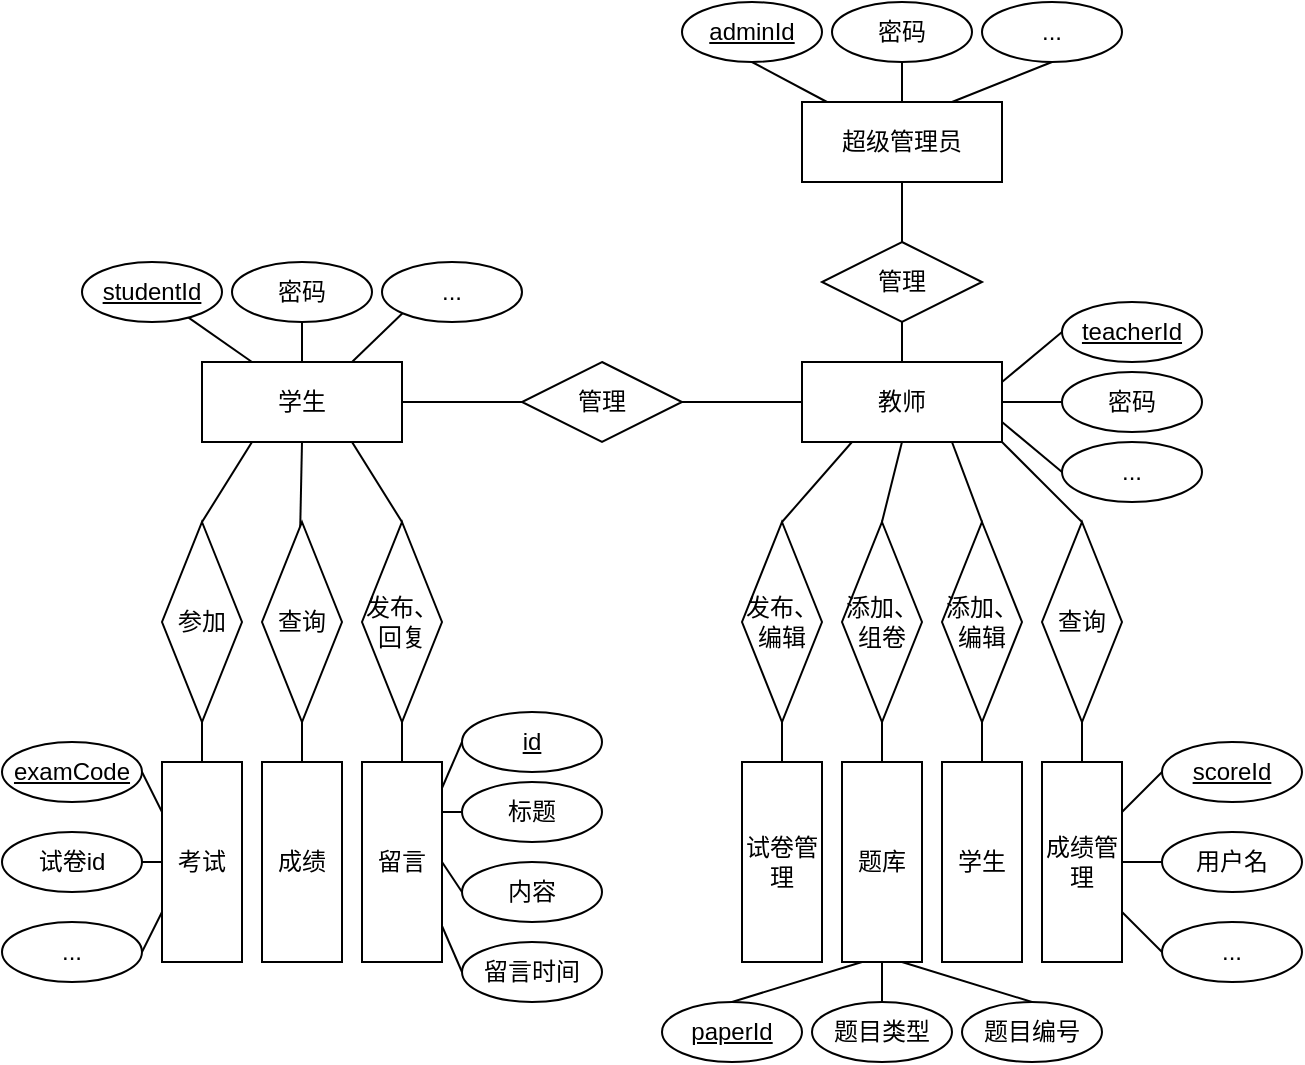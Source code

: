 <mxfile version="14.6.5" type="github">
  <diagram id="R2lEEEUBdFMjLlhIrx00" name="Page-1">
    <mxGraphModel dx="845" dy="638" grid="0" gridSize="10" guides="1" tooltips="1" connect="1" arrows="1" fold="1" page="1" pageScale="1" pageWidth="850" pageHeight="1100" math="0" shadow="0" extFonts="Permanent Marker^https://fonts.googleapis.com/css?family=Permanent+Marker">
      <root>
        <mxCell id="0" />
        <mxCell id="1" parent="0" />
        <mxCell id="UcTttzdPSBQX0fWlKhZi-41" style="edgeStyle=none;rounded=0;orthogonalLoop=1;jettySize=auto;html=1;exitX=0.25;exitY=1;exitDx=0;exitDy=0;entryX=0.5;entryY=0;entryDx=0;entryDy=0;endArrow=none;endFill=0;" edge="1" parent="1" source="UcTttzdPSBQX0fWlKhZi-2" target="UcTttzdPSBQX0fWlKhZi-27">
          <mxGeometry relative="1" as="geometry" />
        </mxCell>
        <mxCell id="UcTttzdPSBQX0fWlKhZi-42" style="edgeStyle=none;rounded=0;orthogonalLoop=1;jettySize=auto;html=1;exitX=0.5;exitY=1;exitDx=0;exitDy=0;entryX=0.475;entryY=0.08;entryDx=0;entryDy=0;entryPerimeter=0;endArrow=none;endFill=0;" edge="1" parent="1" source="UcTttzdPSBQX0fWlKhZi-2" target="UcTttzdPSBQX0fWlKhZi-28">
          <mxGeometry relative="1" as="geometry" />
        </mxCell>
        <mxCell id="UcTttzdPSBQX0fWlKhZi-43" style="edgeStyle=none;rounded=0;orthogonalLoop=1;jettySize=auto;html=1;exitX=0.75;exitY=1;exitDx=0;exitDy=0;entryX=0.5;entryY=0;entryDx=0;entryDy=0;endArrow=none;endFill=0;" edge="1" parent="1" source="UcTttzdPSBQX0fWlKhZi-2" target="UcTttzdPSBQX0fWlKhZi-29">
          <mxGeometry relative="1" as="geometry" />
        </mxCell>
        <mxCell id="UcTttzdPSBQX0fWlKhZi-48" style="edgeStyle=none;rounded=0;orthogonalLoop=1;jettySize=auto;html=1;exitX=0.25;exitY=0;exitDx=0;exitDy=0;endArrow=none;endFill=0;" edge="1" parent="1" source="UcTttzdPSBQX0fWlKhZi-2" target="UcTttzdPSBQX0fWlKhZi-5">
          <mxGeometry relative="1" as="geometry" />
        </mxCell>
        <mxCell id="UcTttzdPSBQX0fWlKhZi-49" style="edgeStyle=none;rounded=0;orthogonalLoop=1;jettySize=auto;html=1;exitX=0.5;exitY=0;exitDx=0;exitDy=0;entryX=0.5;entryY=1;entryDx=0;entryDy=0;endArrow=none;endFill=0;" edge="1" parent="1" source="UcTttzdPSBQX0fWlKhZi-2" target="UcTttzdPSBQX0fWlKhZi-7">
          <mxGeometry relative="1" as="geometry" />
        </mxCell>
        <mxCell id="UcTttzdPSBQX0fWlKhZi-50" style="edgeStyle=none;rounded=0;orthogonalLoop=1;jettySize=auto;html=1;exitX=0.75;exitY=0;exitDx=0;exitDy=0;entryX=0;entryY=1;entryDx=0;entryDy=0;endArrow=none;endFill=0;" edge="1" parent="1" source="UcTttzdPSBQX0fWlKhZi-2" target="UcTttzdPSBQX0fWlKhZi-47">
          <mxGeometry relative="1" as="geometry" />
        </mxCell>
        <mxCell id="UcTttzdPSBQX0fWlKhZi-2" value="学生" style="whiteSpace=wrap;html=1;align=center;" vertex="1" parent="1">
          <mxGeometry x="120" y="240" width="100" height="40" as="geometry" />
        </mxCell>
        <mxCell id="UcTttzdPSBQX0fWlKhZi-3" value="超级管理员" style="whiteSpace=wrap;html=1;align=center;" vertex="1" parent="1">
          <mxGeometry x="420" y="110" width="100" height="40" as="geometry" />
        </mxCell>
        <mxCell id="UcTttzdPSBQX0fWlKhZi-4" value="考试" style="whiteSpace=wrap;html=1;align=center;horizontal=1;" vertex="1" parent="1">
          <mxGeometry x="100" y="440" width="40" height="100" as="geometry" />
        </mxCell>
        <mxCell id="UcTttzdPSBQX0fWlKhZi-5" value="studentId" style="ellipse;whiteSpace=wrap;html=1;align=center;fontStyle=4;" vertex="1" parent="1">
          <mxGeometry x="60" y="190" width="70" height="30" as="geometry" />
        </mxCell>
        <mxCell id="UcTttzdPSBQX0fWlKhZi-7" value="密码" style="ellipse;whiteSpace=wrap;html=1;align=center;" vertex="1" parent="1">
          <mxGeometry x="135" y="190" width="70" height="30" as="geometry" />
        </mxCell>
        <mxCell id="UcTttzdPSBQX0fWlKhZi-32" style="edgeStyle=none;rounded=0;orthogonalLoop=1;jettySize=auto;html=1;exitX=0.25;exitY=1;exitDx=0;exitDy=0;entryX=0.5;entryY=0;entryDx=0;entryDy=0;endArrow=none;endFill=0;" edge="1" parent="1" source="UcTttzdPSBQX0fWlKhZi-8" target="UcTttzdPSBQX0fWlKhZi-24">
          <mxGeometry relative="1" as="geometry" />
        </mxCell>
        <mxCell id="UcTttzdPSBQX0fWlKhZi-34" style="edgeStyle=none;rounded=0;orthogonalLoop=1;jettySize=auto;html=1;exitX=0.5;exitY=1;exitDx=0;exitDy=0;entryX=0.5;entryY=0;entryDx=0;entryDy=0;endArrow=none;endFill=0;" edge="1" parent="1" source="UcTttzdPSBQX0fWlKhZi-8" target="UcTttzdPSBQX0fWlKhZi-23">
          <mxGeometry relative="1" as="geometry" />
        </mxCell>
        <mxCell id="UcTttzdPSBQX0fWlKhZi-35" style="edgeStyle=none;rounded=0;orthogonalLoop=1;jettySize=auto;html=1;exitX=0.75;exitY=1;exitDx=0;exitDy=0;entryX=0.5;entryY=0;entryDx=0;entryDy=0;endArrow=none;endFill=0;" edge="1" parent="1" source="UcTttzdPSBQX0fWlKhZi-8" target="UcTttzdPSBQX0fWlKhZi-25">
          <mxGeometry relative="1" as="geometry" />
        </mxCell>
        <mxCell id="UcTttzdPSBQX0fWlKhZi-36" style="edgeStyle=none;rounded=0;orthogonalLoop=1;jettySize=auto;html=1;exitX=1;exitY=1;exitDx=0;exitDy=0;entryX=0.5;entryY=0;entryDx=0;entryDy=0;endArrow=none;endFill=0;" edge="1" parent="1" source="UcTttzdPSBQX0fWlKhZi-8" target="UcTttzdPSBQX0fWlKhZi-26">
          <mxGeometry relative="1" as="geometry" />
        </mxCell>
        <mxCell id="UcTttzdPSBQX0fWlKhZi-8" value="教师" style="whiteSpace=wrap;html=1;align=center;" vertex="1" parent="1">
          <mxGeometry x="420" y="240" width="100" height="40" as="geometry" />
        </mxCell>
        <mxCell id="UcTttzdPSBQX0fWlKhZi-9" value="管理" style="shape=rhombus;perimeter=rhombusPerimeter;whiteSpace=wrap;html=1;align=center;" vertex="1" parent="1">
          <mxGeometry x="430" y="180" width="80" height="40" as="geometry" />
        </mxCell>
        <mxCell id="UcTttzdPSBQX0fWlKhZi-10" value="管理" style="shape=rhombus;perimeter=rhombusPerimeter;whiteSpace=wrap;html=1;align=center;" vertex="1" parent="1">
          <mxGeometry x="280" y="240" width="80" height="40" as="geometry" />
        </mxCell>
        <mxCell id="UcTttzdPSBQX0fWlKhZi-11" value="" style="endArrow=none;html=1;rounded=0;exitX=0.5;exitY=1;exitDx=0;exitDy=0;entryX=0.5;entryY=0;entryDx=0;entryDy=0;" edge="1" parent="1" source="UcTttzdPSBQX0fWlKhZi-3" target="UcTttzdPSBQX0fWlKhZi-9">
          <mxGeometry relative="1" as="geometry">
            <mxPoint x="210" y="360" as="sourcePoint" />
            <mxPoint x="370" y="360" as="targetPoint" />
          </mxGeometry>
        </mxCell>
        <mxCell id="UcTttzdPSBQX0fWlKhZi-12" value="" style="endArrow=none;html=1;rounded=0;entryX=0.5;entryY=0;entryDx=0;entryDy=0;" edge="1" parent="1" target="UcTttzdPSBQX0fWlKhZi-8">
          <mxGeometry relative="1" as="geometry">
            <mxPoint x="470" y="220" as="sourcePoint" />
            <mxPoint x="630" y="220" as="targetPoint" />
          </mxGeometry>
        </mxCell>
        <mxCell id="UcTttzdPSBQX0fWlKhZi-13" value="" style="endArrow=none;html=1;rounded=0;exitX=1;exitY=0.5;exitDx=0;exitDy=0;entryX=0;entryY=0.5;entryDx=0;entryDy=0;" edge="1" parent="1" source="UcTttzdPSBQX0fWlKhZi-2" target="UcTttzdPSBQX0fWlKhZi-10">
          <mxGeometry relative="1" as="geometry">
            <mxPoint x="250" y="270" as="sourcePoint" />
            <mxPoint x="250" y="280" as="targetPoint" />
          </mxGeometry>
        </mxCell>
        <mxCell id="UcTttzdPSBQX0fWlKhZi-14" value="" style="endArrow=none;html=1;rounded=0;exitX=1;exitY=0.5;exitDx=0;exitDy=0;entryX=0;entryY=0.5;entryDx=0;entryDy=0;" edge="1" parent="1" source="UcTttzdPSBQX0fWlKhZi-10" target="UcTttzdPSBQX0fWlKhZi-8">
          <mxGeometry relative="1" as="geometry">
            <mxPoint x="350" y="340" as="sourcePoint" />
            <mxPoint x="510" y="340" as="targetPoint" />
          </mxGeometry>
        </mxCell>
        <mxCell id="UcTttzdPSBQX0fWlKhZi-15" value="成绩" style="whiteSpace=wrap;html=1;align=center;" vertex="1" parent="1">
          <mxGeometry x="150" y="440" width="40" height="100" as="geometry" />
        </mxCell>
        <mxCell id="UcTttzdPSBQX0fWlKhZi-17" value="题库" style="whiteSpace=wrap;html=1;align=center;" vertex="1" parent="1">
          <mxGeometry x="440" y="440" width="40" height="100" as="geometry" />
        </mxCell>
        <mxCell id="UcTttzdPSBQX0fWlKhZi-18" value="学生" style="whiteSpace=wrap;html=1;align=center;" vertex="1" parent="1">
          <mxGeometry x="490" y="440" width="40" height="100" as="geometry" />
        </mxCell>
        <mxCell id="UcTttzdPSBQX0fWlKhZi-19" value="试卷管理" style="whiteSpace=wrap;html=1;align=center;" vertex="1" parent="1">
          <mxGeometry x="390" y="440" width="40" height="100" as="geometry" />
        </mxCell>
        <mxCell id="UcTttzdPSBQX0fWlKhZi-20" value="留言" style="whiteSpace=wrap;html=1;align=center;" vertex="1" parent="1">
          <mxGeometry x="200" y="440" width="40" height="100" as="geometry" />
        </mxCell>
        <mxCell id="UcTttzdPSBQX0fWlKhZi-21" value="成绩管理" style="whiteSpace=wrap;html=1;align=center;" vertex="1" parent="1">
          <mxGeometry x="540" y="440" width="40" height="100" as="geometry" />
        </mxCell>
        <mxCell id="UcTttzdPSBQX0fWlKhZi-38" style="edgeStyle=none;rounded=0;orthogonalLoop=1;jettySize=auto;html=1;exitX=0.5;exitY=1;exitDx=0;exitDy=0;entryX=0.5;entryY=0;entryDx=0;entryDy=0;endArrow=none;endFill=0;" edge="1" parent="1" source="UcTttzdPSBQX0fWlKhZi-23" target="UcTttzdPSBQX0fWlKhZi-17">
          <mxGeometry relative="1" as="geometry" />
        </mxCell>
        <mxCell id="UcTttzdPSBQX0fWlKhZi-23" value="添加、组卷" style="shape=rhombus;perimeter=rhombusPerimeter;whiteSpace=wrap;html=1;align=center;" vertex="1" parent="1">
          <mxGeometry x="440" y="320" width="40" height="100" as="geometry" />
        </mxCell>
        <mxCell id="UcTttzdPSBQX0fWlKhZi-37" style="edgeStyle=none;rounded=0;orthogonalLoop=1;jettySize=auto;html=1;exitX=0.5;exitY=1;exitDx=0;exitDy=0;entryX=0.5;entryY=0;entryDx=0;entryDy=0;endArrow=none;endFill=0;" edge="1" parent="1" source="UcTttzdPSBQX0fWlKhZi-24" target="UcTttzdPSBQX0fWlKhZi-19">
          <mxGeometry relative="1" as="geometry" />
        </mxCell>
        <mxCell id="UcTttzdPSBQX0fWlKhZi-24" value="发布、编辑" style="shape=rhombus;perimeter=rhombusPerimeter;whiteSpace=wrap;html=1;align=center;" vertex="1" parent="1">
          <mxGeometry x="390" y="320" width="40" height="100" as="geometry" />
        </mxCell>
        <mxCell id="UcTttzdPSBQX0fWlKhZi-39" style="edgeStyle=none;rounded=0;orthogonalLoop=1;jettySize=auto;html=1;exitX=0.5;exitY=1;exitDx=0;exitDy=0;entryX=0.5;entryY=0;entryDx=0;entryDy=0;endArrow=none;endFill=0;" edge="1" parent="1" source="UcTttzdPSBQX0fWlKhZi-25" target="UcTttzdPSBQX0fWlKhZi-18">
          <mxGeometry relative="1" as="geometry" />
        </mxCell>
        <mxCell id="UcTttzdPSBQX0fWlKhZi-25" value="添加、编辑" style="shape=rhombus;perimeter=rhombusPerimeter;whiteSpace=wrap;html=1;align=center;" vertex="1" parent="1">
          <mxGeometry x="490" y="320" width="40" height="100" as="geometry" />
        </mxCell>
        <mxCell id="UcTttzdPSBQX0fWlKhZi-40" style="edgeStyle=none;rounded=0;orthogonalLoop=1;jettySize=auto;html=1;exitX=0.5;exitY=1;exitDx=0;exitDy=0;entryX=0.5;entryY=0;entryDx=0;entryDy=0;endArrow=none;endFill=0;" edge="1" parent="1" source="UcTttzdPSBQX0fWlKhZi-26" target="UcTttzdPSBQX0fWlKhZi-21">
          <mxGeometry relative="1" as="geometry" />
        </mxCell>
        <mxCell id="UcTttzdPSBQX0fWlKhZi-26" value="查询" style="shape=rhombus;perimeter=rhombusPerimeter;whiteSpace=wrap;html=1;align=center;" vertex="1" parent="1">
          <mxGeometry x="540" y="320" width="40" height="100" as="geometry" />
        </mxCell>
        <mxCell id="UcTttzdPSBQX0fWlKhZi-44" style="edgeStyle=none;rounded=0;orthogonalLoop=1;jettySize=auto;html=1;exitX=0.5;exitY=1;exitDx=0;exitDy=0;entryX=0.5;entryY=0;entryDx=0;entryDy=0;endArrow=none;endFill=0;" edge="1" parent="1" source="UcTttzdPSBQX0fWlKhZi-27" target="UcTttzdPSBQX0fWlKhZi-4">
          <mxGeometry relative="1" as="geometry" />
        </mxCell>
        <mxCell id="UcTttzdPSBQX0fWlKhZi-27" value="参加" style="shape=rhombus;perimeter=rhombusPerimeter;whiteSpace=wrap;html=1;align=center;" vertex="1" parent="1">
          <mxGeometry x="100" y="320" width="40" height="100" as="geometry" />
        </mxCell>
        <mxCell id="UcTttzdPSBQX0fWlKhZi-45" style="edgeStyle=none;rounded=0;orthogonalLoop=1;jettySize=auto;html=1;exitX=0.5;exitY=1;exitDx=0;exitDy=0;entryX=0.5;entryY=0;entryDx=0;entryDy=0;endArrow=none;endFill=0;" edge="1" parent="1" source="UcTttzdPSBQX0fWlKhZi-28" target="UcTttzdPSBQX0fWlKhZi-15">
          <mxGeometry relative="1" as="geometry" />
        </mxCell>
        <mxCell id="UcTttzdPSBQX0fWlKhZi-28" value="查询" style="shape=rhombus;perimeter=rhombusPerimeter;whiteSpace=wrap;html=1;align=center;" vertex="1" parent="1">
          <mxGeometry x="150" y="320" width="40" height="100" as="geometry" />
        </mxCell>
        <mxCell id="UcTttzdPSBQX0fWlKhZi-46" style="edgeStyle=none;rounded=0;orthogonalLoop=1;jettySize=auto;html=1;exitX=0.5;exitY=1;exitDx=0;exitDy=0;entryX=0.5;entryY=0;entryDx=0;entryDy=0;endArrow=none;endFill=0;" edge="1" parent="1" source="UcTttzdPSBQX0fWlKhZi-29" target="UcTttzdPSBQX0fWlKhZi-20">
          <mxGeometry relative="1" as="geometry" />
        </mxCell>
        <mxCell id="UcTttzdPSBQX0fWlKhZi-29" value="发布、回复" style="shape=rhombus;perimeter=rhombusPerimeter;whiteSpace=wrap;html=1;align=center;" vertex="1" parent="1">
          <mxGeometry x="200" y="320" width="40" height="100" as="geometry" />
        </mxCell>
        <mxCell id="UcTttzdPSBQX0fWlKhZi-47" value="..." style="ellipse;whiteSpace=wrap;html=1;align=center;" vertex="1" parent="1">
          <mxGeometry x="210" y="190" width="70" height="30" as="geometry" />
        </mxCell>
        <mxCell id="UcTttzdPSBQX0fWlKhZi-55" style="edgeStyle=none;rounded=0;orthogonalLoop=1;jettySize=auto;html=1;exitX=0.5;exitY=1;exitDx=0;exitDy=0;endArrow=none;endFill=0;" edge="1" parent="1" source="UcTttzdPSBQX0fWlKhZi-51" target="UcTttzdPSBQX0fWlKhZi-3">
          <mxGeometry relative="1" as="geometry" />
        </mxCell>
        <mxCell id="UcTttzdPSBQX0fWlKhZi-51" value="adminId" style="ellipse;whiteSpace=wrap;html=1;align=center;fontStyle=4;" vertex="1" parent="1">
          <mxGeometry x="360" y="60" width="70" height="30" as="geometry" />
        </mxCell>
        <mxCell id="UcTttzdPSBQX0fWlKhZi-56" style="edgeStyle=none;rounded=0;orthogonalLoop=1;jettySize=auto;html=1;exitX=0.5;exitY=1;exitDx=0;exitDy=0;entryX=0.5;entryY=0;entryDx=0;entryDy=0;endArrow=none;endFill=0;" edge="1" parent="1" source="UcTttzdPSBQX0fWlKhZi-53" target="UcTttzdPSBQX0fWlKhZi-3">
          <mxGeometry relative="1" as="geometry" />
        </mxCell>
        <mxCell id="UcTttzdPSBQX0fWlKhZi-53" value="密码" style="ellipse;whiteSpace=wrap;html=1;align=center;" vertex="1" parent="1">
          <mxGeometry x="435" y="60" width="70" height="30" as="geometry" />
        </mxCell>
        <mxCell id="UcTttzdPSBQX0fWlKhZi-57" style="edgeStyle=none;rounded=0;orthogonalLoop=1;jettySize=auto;html=1;exitX=0.5;exitY=1;exitDx=0;exitDy=0;entryX=0.75;entryY=0;entryDx=0;entryDy=0;endArrow=none;endFill=0;" edge="1" parent="1" source="UcTttzdPSBQX0fWlKhZi-54" target="UcTttzdPSBQX0fWlKhZi-3">
          <mxGeometry relative="1" as="geometry" />
        </mxCell>
        <mxCell id="UcTttzdPSBQX0fWlKhZi-54" value="..." style="ellipse;whiteSpace=wrap;html=1;align=center;" vertex="1" parent="1">
          <mxGeometry x="510" y="60" width="70" height="30" as="geometry" />
        </mxCell>
        <mxCell id="UcTttzdPSBQX0fWlKhZi-61" style="edgeStyle=none;rounded=0;orthogonalLoop=1;jettySize=auto;html=1;exitX=0;exitY=0.5;exitDx=0;exitDy=0;entryX=1;entryY=0.25;entryDx=0;entryDy=0;endArrow=none;endFill=0;" edge="1" parent="1" source="UcTttzdPSBQX0fWlKhZi-58" target="UcTttzdPSBQX0fWlKhZi-8">
          <mxGeometry relative="1" as="geometry" />
        </mxCell>
        <mxCell id="UcTttzdPSBQX0fWlKhZi-58" value="teacherId" style="ellipse;whiteSpace=wrap;html=1;align=center;fontStyle=4;" vertex="1" parent="1">
          <mxGeometry x="550" y="210" width="70" height="30" as="geometry" />
        </mxCell>
        <mxCell id="UcTttzdPSBQX0fWlKhZi-62" style="edgeStyle=none;rounded=0;orthogonalLoop=1;jettySize=auto;html=1;exitX=0;exitY=0.5;exitDx=0;exitDy=0;entryX=1;entryY=0.5;entryDx=0;entryDy=0;endArrow=none;endFill=0;" edge="1" parent="1" source="UcTttzdPSBQX0fWlKhZi-59" target="UcTttzdPSBQX0fWlKhZi-8">
          <mxGeometry relative="1" as="geometry" />
        </mxCell>
        <mxCell id="UcTttzdPSBQX0fWlKhZi-59" value="密码" style="ellipse;whiteSpace=wrap;html=1;align=center;" vertex="1" parent="1">
          <mxGeometry x="550" y="245" width="70" height="30" as="geometry" />
        </mxCell>
        <mxCell id="UcTttzdPSBQX0fWlKhZi-63" style="edgeStyle=none;rounded=0;orthogonalLoop=1;jettySize=auto;html=1;exitX=0;exitY=0.5;exitDx=0;exitDy=0;entryX=1;entryY=0.75;entryDx=0;entryDy=0;endArrow=none;endFill=0;" edge="1" parent="1" source="UcTttzdPSBQX0fWlKhZi-60" target="UcTttzdPSBQX0fWlKhZi-8">
          <mxGeometry relative="1" as="geometry" />
        </mxCell>
        <mxCell id="UcTttzdPSBQX0fWlKhZi-60" value="..." style="ellipse;whiteSpace=wrap;html=1;align=center;" vertex="1" parent="1">
          <mxGeometry x="550" y="280" width="70" height="30" as="geometry" />
        </mxCell>
        <mxCell id="UcTttzdPSBQX0fWlKhZi-66" style="edgeStyle=none;rounded=0;orthogonalLoop=1;jettySize=auto;html=1;exitX=1;exitY=0.5;exitDx=0;exitDy=0;entryX=0;entryY=0.25;entryDx=0;entryDy=0;endArrow=none;endFill=0;" edge="1" parent="1" source="UcTttzdPSBQX0fWlKhZi-64" target="UcTttzdPSBQX0fWlKhZi-4">
          <mxGeometry relative="1" as="geometry" />
        </mxCell>
        <mxCell id="UcTttzdPSBQX0fWlKhZi-64" value="examCode" style="ellipse;whiteSpace=wrap;html=1;align=center;fontStyle=4;" vertex="1" parent="1">
          <mxGeometry x="20" y="430" width="70" height="30" as="geometry" />
        </mxCell>
        <mxCell id="UcTttzdPSBQX0fWlKhZi-67" style="edgeStyle=none;rounded=0;orthogonalLoop=1;jettySize=auto;html=1;exitX=1;exitY=0.5;exitDx=0;exitDy=0;entryX=0;entryY=0.5;entryDx=0;entryDy=0;endArrow=none;endFill=0;" edge="1" parent="1" source="UcTttzdPSBQX0fWlKhZi-65" target="UcTttzdPSBQX0fWlKhZi-4">
          <mxGeometry relative="1" as="geometry" />
        </mxCell>
        <mxCell id="UcTttzdPSBQX0fWlKhZi-65" value="试卷id" style="ellipse;whiteSpace=wrap;html=1;align=center;" vertex="1" parent="1">
          <mxGeometry x="20" y="475" width="70" height="30" as="geometry" />
        </mxCell>
        <mxCell id="UcTttzdPSBQX0fWlKhZi-69" style="edgeStyle=none;rounded=0;orthogonalLoop=1;jettySize=auto;html=1;exitX=1;exitY=0.5;exitDx=0;exitDy=0;entryX=0;entryY=0.75;entryDx=0;entryDy=0;endArrow=none;endFill=0;" edge="1" parent="1" source="UcTttzdPSBQX0fWlKhZi-68" target="UcTttzdPSBQX0fWlKhZi-4">
          <mxGeometry relative="1" as="geometry" />
        </mxCell>
        <mxCell id="UcTttzdPSBQX0fWlKhZi-68" value="..." style="ellipse;whiteSpace=wrap;html=1;align=center;" vertex="1" parent="1">
          <mxGeometry x="20" y="520" width="70" height="30" as="geometry" />
        </mxCell>
        <mxCell id="UcTttzdPSBQX0fWlKhZi-86" style="edgeStyle=none;rounded=0;orthogonalLoop=1;jettySize=auto;html=1;exitX=0;exitY=0.5;exitDx=0;exitDy=0;entryX=1;entryY=0.25;entryDx=0;entryDy=0;endArrow=none;endFill=0;" edge="1" parent="1" source="UcTttzdPSBQX0fWlKhZi-70" target="UcTttzdPSBQX0fWlKhZi-21">
          <mxGeometry relative="1" as="geometry" />
        </mxCell>
        <mxCell id="UcTttzdPSBQX0fWlKhZi-70" value="scoreId" style="ellipse;whiteSpace=wrap;html=1;align=center;fontStyle=4;" vertex="1" parent="1">
          <mxGeometry x="600" y="430" width="70" height="30" as="geometry" />
        </mxCell>
        <mxCell id="UcTttzdPSBQX0fWlKhZi-87" style="edgeStyle=none;rounded=0;orthogonalLoop=1;jettySize=auto;html=1;exitX=0;exitY=0.5;exitDx=0;exitDy=0;entryX=1;entryY=0.5;entryDx=0;entryDy=0;endArrow=none;endFill=0;" edge="1" parent="1" source="UcTttzdPSBQX0fWlKhZi-73" target="UcTttzdPSBQX0fWlKhZi-21">
          <mxGeometry relative="1" as="geometry" />
        </mxCell>
        <mxCell id="UcTttzdPSBQX0fWlKhZi-73" value="用户名" style="ellipse;whiteSpace=wrap;html=1;align=center;" vertex="1" parent="1">
          <mxGeometry x="600" y="475" width="70" height="30" as="geometry" />
        </mxCell>
        <mxCell id="UcTttzdPSBQX0fWlKhZi-74" style="edgeStyle=none;rounded=0;orthogonalLoop=1;jettySize=auto;html=1;exitX=0.5;exitY=1;exitDx=0;exitDy=0;endArrow=none;endFill=0;" edge="1" parent="1" source="UcTttzdPSBQX0fWlKhZi-70" target="UcTttzdPSBQX0fWlKhZi-70">
          <mxGeometry relative="1" as="geometry" />
        </mxCell>
        <mxCell id="UcTttzdPSBQX0fWlKhZi-81" style="edgeStyle=none;rounded=0;orthogonalLoop=1;jettySize=auto;html=1;exitX=0;exitY=0.5;exitDx=0;exitDy=0;entryX=1;entryY=0.13;entryDx=0;entryDy=0;entryPerimeter=0;endArrow=none;endFill=0;" edge="1" parent="1" source="UcTttzdPSBQX0fWlKhZi-77" target="UcTttzdPSBQX0fWlKhZi-20">
          <mxGeometry relative="1" as="geometry" />
        </mxCell>
        <mxCell id="UcTttzdPSBQX0fWlKhZi-77" value="id" style="ellipse;whiteSpace=wrap;html=1;align=center;fontStyle=4;" vertex="1" parent="1">
          <mxGeometry x="250" y="415" width="70" height="30" as="geometry" />
        </mxCell>
        <mxCell id="UcTttzdPSBQX0fWlKhZi-82" style="edgeStyle=none;rounded=0;orthogonalLoop=1;jettySize=auto;html=1;exitX=0;exitY=0.5;exitDx=0;exitDy=0;entryX=1;entryY=0.25;entryDx=0;entryDy=0;endArrow=none;endFill=0;" edge="1" parent="1" source="UcTttzdPSBQX0fWlKhZi-78" target="UcTttzdPSBQX0fWlKhZi-20">
          <mxGeometry relative="1" as="geometry" />
        </mxCell>
        <mxCell id="UcTttzdPSBQX0fWlKhZi-78" value="标题" style="ellipse;whiteSpace=wrap;html=1;align=center;" vertex="1" parent="1">
          <mxGeometry x="250" y="450" width="70" height="30" as="geometry" />
        </mxCell>
        <mxCell id="UcTttzdPSBQX0fWlKhZi-83" style="edgeStyle=none;rounded=0;orthogonalLoop=1;jettySize=auto;html=1;exitX=0;exitY=0.5;exitDx=0;exitDy=0;entryX=1;entryY=0.5;entryDx=0;entryDy=0;endArrow=none;endFill=0;" edge="1" parent="1" source="UcTttzdPSBQX0fWlKhZi-79" target="UcTttzdPSBQX0fWlKhZi-20">
          <mxGeometry relative="1" as="geometry" />
        </mxCell>
        <mxCell id="UcTttzdPSBQX0fWlKhZi-79" value="内容" style="ellipse;whiteSpace=wrap;html=1;align=center;" vertex="1" parent="1">
          <mxGeometry x="250" y="490" width="70" height="30" as="geometry" />
        </mxCell>
        <mxCell id="UcTttzdPSBQX0fWlKhZi-84" style="edgeStyle=none;rounded=0;orthogonalLoop=1;jettySize=auto;html=1;exitX=0;exitY=0.5;exitDx=0;exitDy=0;entryX=1;entryY=0.82;entryDx=0;entryDy=0;entryPerimeter=0;endArrow=none;endFill=0;" edge="1" parent="1" source="UcTttzdPSBQX0fWlKhZi-80" target="UcTttzdPSBQX0fWlKhZi-20">
          <mxGeometry relative="1" as="geometry" />
        </mxCell>
        <mxCell id="UcTttzdPSBQX0fWlKhZi-80" value="留言时间" style="ellipse;whiteSpace=wrap;html=1;align=center;" vertex="1" parent="1">
          <mxGeometry x="250" y="530" width="70" height="30" as="geometry" />
        </mxCell>
        <mxCell id="UcTttzdPSBQX0fWlKhZi-89" style="edgeStyle=none;rounded=0;orthogonalLoop=1;jettySize=auto;html=1;exitX=0;exitY=0.5;exitDx=0;exitDy=0;entryX=1;entryY=0.75;entryDx=0;entryDy=0;endArrow=none;endFill=0;" edge="1" parent="1" source="UcTttzdPSBQX0fWlKhZi-88" target="UcTttzdPSBQX0fWlKhZi-21">
          <mxGeometry relative="1" as="geometry" />
        </mxCell>
        <mxCell id="UcTttzdPSBQX0fWlKhZi-88" value="..." style="ellipse;whiteSpace=wrap;html=1;align=center;" vertex="1" parent="1">
          <mxGeometry x="600" y="520" width="70" height="30" as="geometry" />
        </mxCell>
        <mxCell id="UcTttzdPSBQX0fWlKhZi-94" style="edgeStyle=none;rounded=0;orthogonalLoop=1;jettySize=auto;html=1;exitX=0.5;exitY=0;exitDx=0;exitDy=0;entryX=0.25;entryY=1;entryDx=0;entryDy=0;endArrow=none;endFill=0;" edge="1" parent="1" source="UcTttzdPSBQX0fWlKhZi-91" target="UcTttzdPSBQX0fWlKhZi-17">
          <mxGeometry relative="1" as="geometry" />
        </mxCell>
        <mxCell id="UcTttzdPSBQX0fWlKhZi-91" value="paperId" style="ellipse;whiteSpace=wrap;html=1;align=center;fontStyle=4;" vertex="1" parent="1">
          <mxGeometry x="350" y="560" width="70" height="30" as="geometry" />
        </mxCell>
        <mxCell id="UcTttzdPSBQX0fWlKhZi-96" style="edgeStyle=none;rounded=0;orthogonalLoop=1;jettySize=auto;html=1;exitX=0.5;exitY=0;exitDx=0;exitDy=0;entryX=0.75;entryY=1;entryDx=0;entryDy=0;endArrow=none;endFill=0;" edge="1" parent="1" source="UcTttzdPSBQX0fWlKhZi-92" target="UcTttzdPSBQX0fWlKhZi-17">
          <mxGeometry relative="1" as="geometry" />
        </mxCell>
        <mxCell id="UcTttzdPSBQX0fWlKhZi-92" value="题目编号" style="ellipse;whiteSpace=wrap;html=1;align=center;" vertex="1" parent="1">
          <mxGeometry x="500" y="560" width="70" height="30" as="geometry" />
        </mxCell>
        <mxCell id="UcTttzdPSBQX0fWlKhZi-95" style="edgeStyle=none;rounded=0;orthogonalLoop=1;jettySize=auto;html=1;exitX=0.5;exitY=0;exitDx=0;exitDy=0;entryX=0.5;entryY=1;entryDx=0;entryDy=0;endArrow=none;endFill=0;" edge="1" parent="1" source="UcTttzdPSBQX0fWlKhZi-93" target="UcTttzdPSBQX0fWlKhZi-17">
          <mxGeometry relative="1" as="geometry" />
        </mxCell>
        <mxCell id="UcTttzdPSBQX0fWlKhZi-93" value="题目类型" style="ellipse;whiteSpace=wrap;html=1;align=center;" vertex="1" parent="1">
          <mxGeometry x="425" y="560" width="70" height="30" as="geometry" />
        </mxCell>
      </root>
    </mxGraphModel>
  </diagram>
</mxfile>
